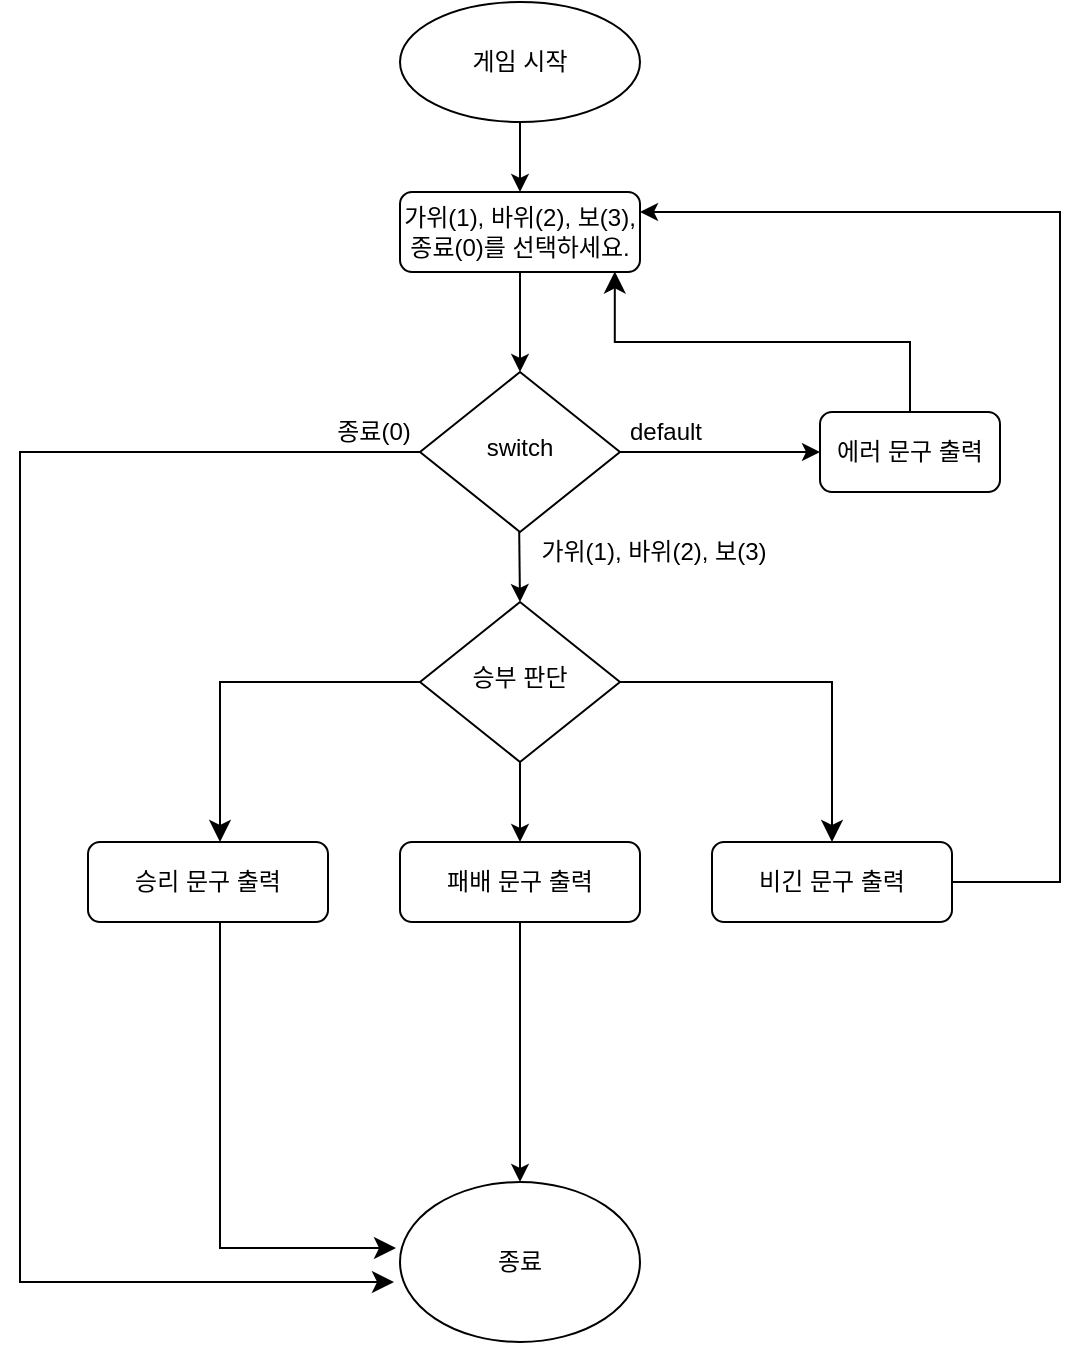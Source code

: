 <mxfile version="22.1.2" type="device">
  <diagram id="C5RBs43oDa-KdzZeNtuy" name="Page-1">
    <mxGraphModel dx="1587" dy="1005" grid="1" gridSize="10" guides="1" tooltips="1" connect="1" arrows="1" fold="1" page="1" pageScale="1" pageWidth="827" pageHeight="1169" math="0" shadow="0">
      <root>
        <mxCell id="WIyWlLk6GJQsqaUBKTNV-0" />
        <mxCell id="WIyWlLk6GJQsqaUBKTNV-1" parent="WIyWlLk6GJQsqaUBKTNV-0" />
        <mxCell id="WIyWlLk6GJQsqaUBKTNV-3" value="가위(1), 바위(2), 보(3), 종료(0)를 선택하세요." style="rounded=1;whiteSpace=wrap;html=1;fontSize=12;glass=0;strokeWidth=1;shadow=0;" parent="WIyWlLk6GJQsqaUBKTNV-1" vertex="1">
          <mxGeometry x="343" y="215" width="120" height="40" as="geometry" />
        </mxCell>
        <mxCell id="WIyWlLk6GJQsqaUBKTNV-6" value="switch" style="rhombus;whiteSpace=wrap;html=1;shadow=0;fontFamily=Helvetica;fontSize=12;align=center;strokeWidth=1;spacing=6;spacingTop=-4;" parent="WIyWlLk6GJQsqaUBKTNV-1" vertex="1">
          <mxGeometry x="353" y="305" width="100" height="80" as="geometry" />
        </mxCell>
        <mxCell id="WIyWlLk6GJQsqaUBKTNV-7" value="에러 문구 출력" style="rounded=1;whiteSpace=wrap;html=1;fontSize=12;glass=0;strokeWidth=1;shadow=0;" parent="WIyWlLk6GJQsqaUBKTNV-1" vertex="1">
          <mxGeometry x="553" y="325" width="90" height="40" as="geometry" />
        </mxCell>
        <mxCell id="DZtXXvzAuNKyv4w1cx4I-2" value="게임 시작" style="ellipse;whiteSpace=wrap;html=1;" vertex="1" parent="WIyWlLk6GJQsqaUBKTNV-1">
          <mxGeometry x="343" y="120" width="120" height="60" as="geometry" />
        </mxCell>
        <mxCell id="DZtXXvzAuNKyv4w1cx4I-3" value="" style="endArrow=classic;html=1;rounded=0;exitX=0.5;exitY=1;exitDx=0;exitDy=0;entryX=0.5;entryY=0;entryDx=0;entryDy=0;" edge="1" parent="WIyWlLk6GJQsqaUBKTNV-1" source="DZtXXvzAuNKyv4w1cx4I-2" target="WIyWlLk6GJQsqaUBKTNV-3">
          <mxGeometry width="50" height="50" relative="1" as="geometry">
            <mxPoint x="483" y="300" as="sourcePoint" />
            <mxPoint x="533" y="250" as="targetPoint" />
          </mxGeometry>
        </mxCell>
        <mxCell id="DZtXXvzAuNKyv4w1cx4I-9" value="" style="endArrow=classic;html=1;rounded=0;exitX=1;exitY=0.5;exitDx=0;exitDy=0;entryX=0;entryY=0.5;entryDx=0;entryDy=0;" edge="1" parent="WIyWlLk6GJQsqaUBKTNV-1" source="WIyWlLk6GJQsqaUBKTNV-6" target="WIyWlLk6GJQsqaUBKTNV-7">
          <mxGeometry width="50" height="50" relative="1" as="geometry">
            <mxPoint x="533" y="310" as="sourcePoint" />
            <mxPoint x="504" y="343" as="targetPoint" />
          </mxGeometry>
        </mxCell>
        <UserObject label="default" placeholders="1" name="Variable" id="DZtXXvzAuNKyv4w1cx4I-11">
          <mxCell style="text;html=1;strokeColor=none;fillColor=none;align=center;verticalAlign=middle;whiteSpace=wrap;overflow=hidden;fontSize=12;" vertex="1" parent="WIyWlLk6GJQsqaUBKTNV-1">
            <mxGeometry x="453" y="325" width="46" height="20" as="geometry" />
          </mxCell>
        </UserObject>
        <mxCell id="DZtXXvzAuNKyv4w1cx4I-12" value="패배 문구 출력" style="rounded=1;whiteSpace=wrap;html=1;" vertex="1" parent="WIyWlLk6GJQsqaUBKTNV-1">
          <mxGeometry x="343" y="540" width="120" height="40" as="geometry" />
        </mxCell>
        <mxCell id="DZtXXvzAuNKyv4w1cx4I-13" value="종료" style="ellipse;whiteSpace=wrap;html=1;" vertex="1" parent="WIyWlLk6GJQsqaUBKTNV-1">
          <mxGeometry x="343" y="710" width="120" height="80" as="geometry" />
        </mxCell>
        <mxCell id="DZtXXvzAuNKyv4w1cx4I-32" style="edgeStyle=orthogonalEdgeStyle;rounded=0;orthogonalLoop=1;jettySize=auto;html=1;exitX=1;exitY=0.5;exitDx=0;exitDy=0;entryX=1;entryY=0.25;entryDx=0;entryDy=0;" edge="1" parent="WIyWlLk6GJQsqaUBKTNV-1" source="DZtXXvzAuNKyv4w1cx4I-14" target="WIyWlLk6GJQsqaUBKTNV-3">
          <mxGeometry relative="1" as="geometry">
            <Array as="points">
              <mxPoint x="673" y="560" />
              <mxPoint x="673" y="225" />
            </Array>
          </mxGeometry>
        </mxCell>
        <mxCell id="DZtXXvzAuNKyv4w1cx4I-14" value="비긴 문구 출력" style="rounded=1;whiteSpace=wrap;html=1;" vertex="1" parent="WIyWlLk6GJQsqaUBKTNV-1">
          <mxGeometry x="499" y="540" width="120" height="40" as="geometry" />
        </mxCell>
        <mxCell id="DZtXXvzAuNKyv4w1cx4I-15" value="승리 문구 출력" style="rounded=1;whiteSpace=wrap;html=1;" vertex="1" parent="WIyWlLk6GJQsqaUBKTNV-1">
          <mxGeometry x="187" y="540" width="120" height="40" as="geometry" />
        </mxCell>
        <mxCell id="DZtXXvzAuNKyv4w1cx4I-17" value="" style="endArrow=classic;html=1;rounded=0;exitX=0.5;exitY=1;exitDx=0;exitDy=0;entryX=0.5;entryY=0;entryDx=0;entryDy=0;" edge="1" parent="WIyWlLk6GJQsqaUBKTNV-1" source="WIyWlLk6GJQsqaUBKTNV-3" target="WIyWlLk6GJQsqaUBKTNV-6">
          <mxGeometry width="50" height="50" relative="1" as="geometry">
            <mxPoint x="353" y="330" as="sourcePoint" />
            <mxPoint x="403" y="280" as="targetPoint" />
          </mxGeometry>
        </mxCell>
        <UserObject label="종료(0)" placeholders="1" name="Variable" id="DZtXXvzAuNKyv4w1cx4I-19">
          <mxCell style="text;html=1;strokeColor=none;fillColor=none;align=center;verticalAlign=middle;whiteSpace=wrap;overflow=hidden;fontSize=12;" vertex="1" parent="WIyWlLk6GJQsqaUBKTNV-1">
            <mxGeometry x="307" y="325" width="46" height="20" as="geometry" />
          </mxCell>
        </UserObject>
        <mxCell id="DZtXXvzAuNKyv4w1cx4I-20" value="" style="endArrow=classic;html=1;rounded=0;exitX=0.5;exitY=1;exitDx=0;exitDy=0;" edge="1" parent="WIyWlLk6GJQsqaUBKTNV-1">
          <mxGeometry width="50" height="50" relative="1" as="geometry">
            <mxPoint x="402.6" y="385" as="sourcePoint" />
            <mxPoint x="403" y="420" as="targetPoint" />
          </mxGeometry>
        </mxCell>
        <mxCell id="DZtXXvzAuNKyv4w1cx4I-21" value="" style="endArrow=classic;html=1;rounded=0;entryX=0.5;entryY=0;entryDx=0;entryDy=0;" edge="1" parent="WIyWlLk6GJQsqaUBKTNV-1" target="DZtXXvzAuNKyv4w1cx4I-12">
          <mxGeometry width="50" height="50" relative="1" as="geometry">
            <mxPoint x="403" y="500" as="sourcePoint" />
            <mxPoint x="453" y="450" as="targetPoint" />
          </mxGeometry>
        </mxCell>
        <mxCell id="DZtXXvzAuNKyv4w1cx4I-23" value="" style="edgeStyle=segmentEdgeStyle;endArrow=classic;html=1;curved=0;rounded=0;endSize=8;startSize=8;exitX=1;exitY=0.5;exitDx=0;exitDy=0;entryX=0.5;entryY=0;entryDx=0;entryDy=0;" edge="1" parent="WIyWlLk6GJQsqaUBKTNV-1" source="DZtXXvzAuNKyv4w1cx4I-27" target="DZtXXvzAuNKyv4w1cx4I-14">
          <mxGeometry width="50" height="50" relative="1" as="geometry">
            <mxPoint x="463" y="480" as="sourcePoint" />
            <mxPoint x="403" y="570" as="targetPoint" />
          </mxGeometry>
        </mxCell>
        <mxCell id="DZtXXvzAuNKyv4w1cx4I-24" value="" style="edgeStyle=segmentEdgeStyle;endArrow=classic;html=1;curved=0;rounded=0;endSize=8;startSize=8;exitX=0;exitY=0.5;exitDx=0;exitDy=0;" edge="1" parent="WIyWlLk6GJQsqaUBKTNV-1" source="DZtXXvzAuNKyv4w1cx4I-27" target="DZtXXvzAuNKyv4w1cx4I-15">
          <mxGeometry width="50" height="50" relative="1" as="geometry">
            <mxPoint x="343" y="460" as="sourcePoint" />
            <mxPoint x="403" y="570" as="targetPoint" />
            <Array as="points">
              <mxPoint x="253" y="460" />
            </Array>
          </mxGeometry>
        </mxCell>
        <mxCell id="DZtXXvzAuNKyv4w1cx4I-27" value="승부 판단" style="rhombus;whiteSpace=wrap;html=1;shadow=0;fontFamily=Helvetica;fontSize=12;align=center;strokeWidth=1;spacing=6;spacingTop=-4;" vertex="1" parent="WIyWlLk6GJQsqaUBKTNV-1">
          <mxGeometry x="353" y="420" width="100" height="80" as="geometry" />
        </mxCell>
        <UserObject label="&lt;font style=&quot;font-size: 12px;&quot;&gt;가위(1), 바위(2), 보(3)&lt;/font&gt;" placeholders="1" name="Variable" id="DZtXXvzAuNKyv4w1cx4I-29">
          <mxCell style="text;html=1;strokeColor=none;fillColor=none;align=center;verticalAlign=middle;whiteSpace=wrap;overflow=hidden;fontSize=9;" vertex="1" parent="WIyWlLk6GJQsqaUBKTNV-1">
            <mxGeometry x="407" y="385" width="126" height="20" as="geometry" />
          </mxCell>
        </UserObject>
        <mxCell id="DZtXXvzAuNKyv4w1cx4I-35" value="" style="edgeStyle=segmentEdgeStyle;endArrow=classic;html=1;curved=0;rounded=0;endSize=8;startSize=8;exitX=0.5;exitY=0;exitDx=0;exitDy=0;entryX=0.895;entryY=0.993;entryDx=0;entryDy=0;entryPerimeter=0;" edge="1" parent="WIyWlLk6GJQsqaUBKTNV-1" source="WIyWlLk6GJQsqaUBKTNV-7" target="WIyWlLk6GJQsqaUBKTNV-3">
          <mxGeometry width="50" height="50" relative="1" as="geometry">
            <mxPoint x="403" y="350" as="sourcePoint" />
            <mxPoint x="453" y="300" as="targetPoint" />
            <Array as="points">
              <mxPoint x="598" y="290" />
              <mxPoint x="450" y="290" />
            </Array>
          </mxGeometry>
        </mxCell>
        <mxCell id="DZtXXvzAuNKyv4w1cx4I-36" value="" style="endArrow=classic;html=1;rounded=0;entryX=0.5;entryY=0;entryDx=0;entryDy=0;" edge="1" parent="WIyWlLk6GJQsqaUBKTNV-1" target="DZtXXvzAuNKyv4w1cx4I-13">
          <mxGeometry width="50" height="50" relative="1" as="geometry">
            <mxPoint x="403" y="580" as="sourcePoint" />
            <mxPoint x="453" y="530" as="targetPoint" />
          </mxGeometry>
        </mxCell>
        <mxCell id="DZtXXvzAuNKyv4w1cx4I-37" value="" style="edgeStyle=segmentEdgeStyle;endArrow=classic;html=1;curved=0;rounded=0;endSize=8;startSize=8;" edge="1" parent="WIyWlLk6GJQsqaUBKTNV-1">
          <mxGeometry width="50" height="50" relative="1" as="geometry">
            <mxPoint x="233" y="580" as="sourcePoint" />
            <mxPoint x="341" y="743" as="targetPoint" />
            <Array as="points">
              <mxPoint x="253" y="580" />
              <mxPoint x="253" y="743" />
            </Array>
          </mxGeometry>
        </mxCell>
        <mxCell id="DZtXXvzAuNKyv4w1cx4I-40" value="" style="edgeStyle=elbowEdgeStyle;elbow=horizontal;endArrow=classic;html=1;curved=0;rounded=0;endSize=8;startSize=8;" edge="1" parent="WIyWlLk6GJQsqaUBKTNV-1">
          <mxGeometry width="50" height="50" relative="1" as="geometry">
            <mxPoint x="353" y="345" as="sourcePoint" />
            <mxPoint x="340" y="760" as="targetPoint" />
            <Array as="points">
              <mxPoint x="153" y="560" />
            </Array>
          </mxGeometry>
        </mxCell>
      </root>
    </mxGraphModel>
  </diagram>
</mxfile>
